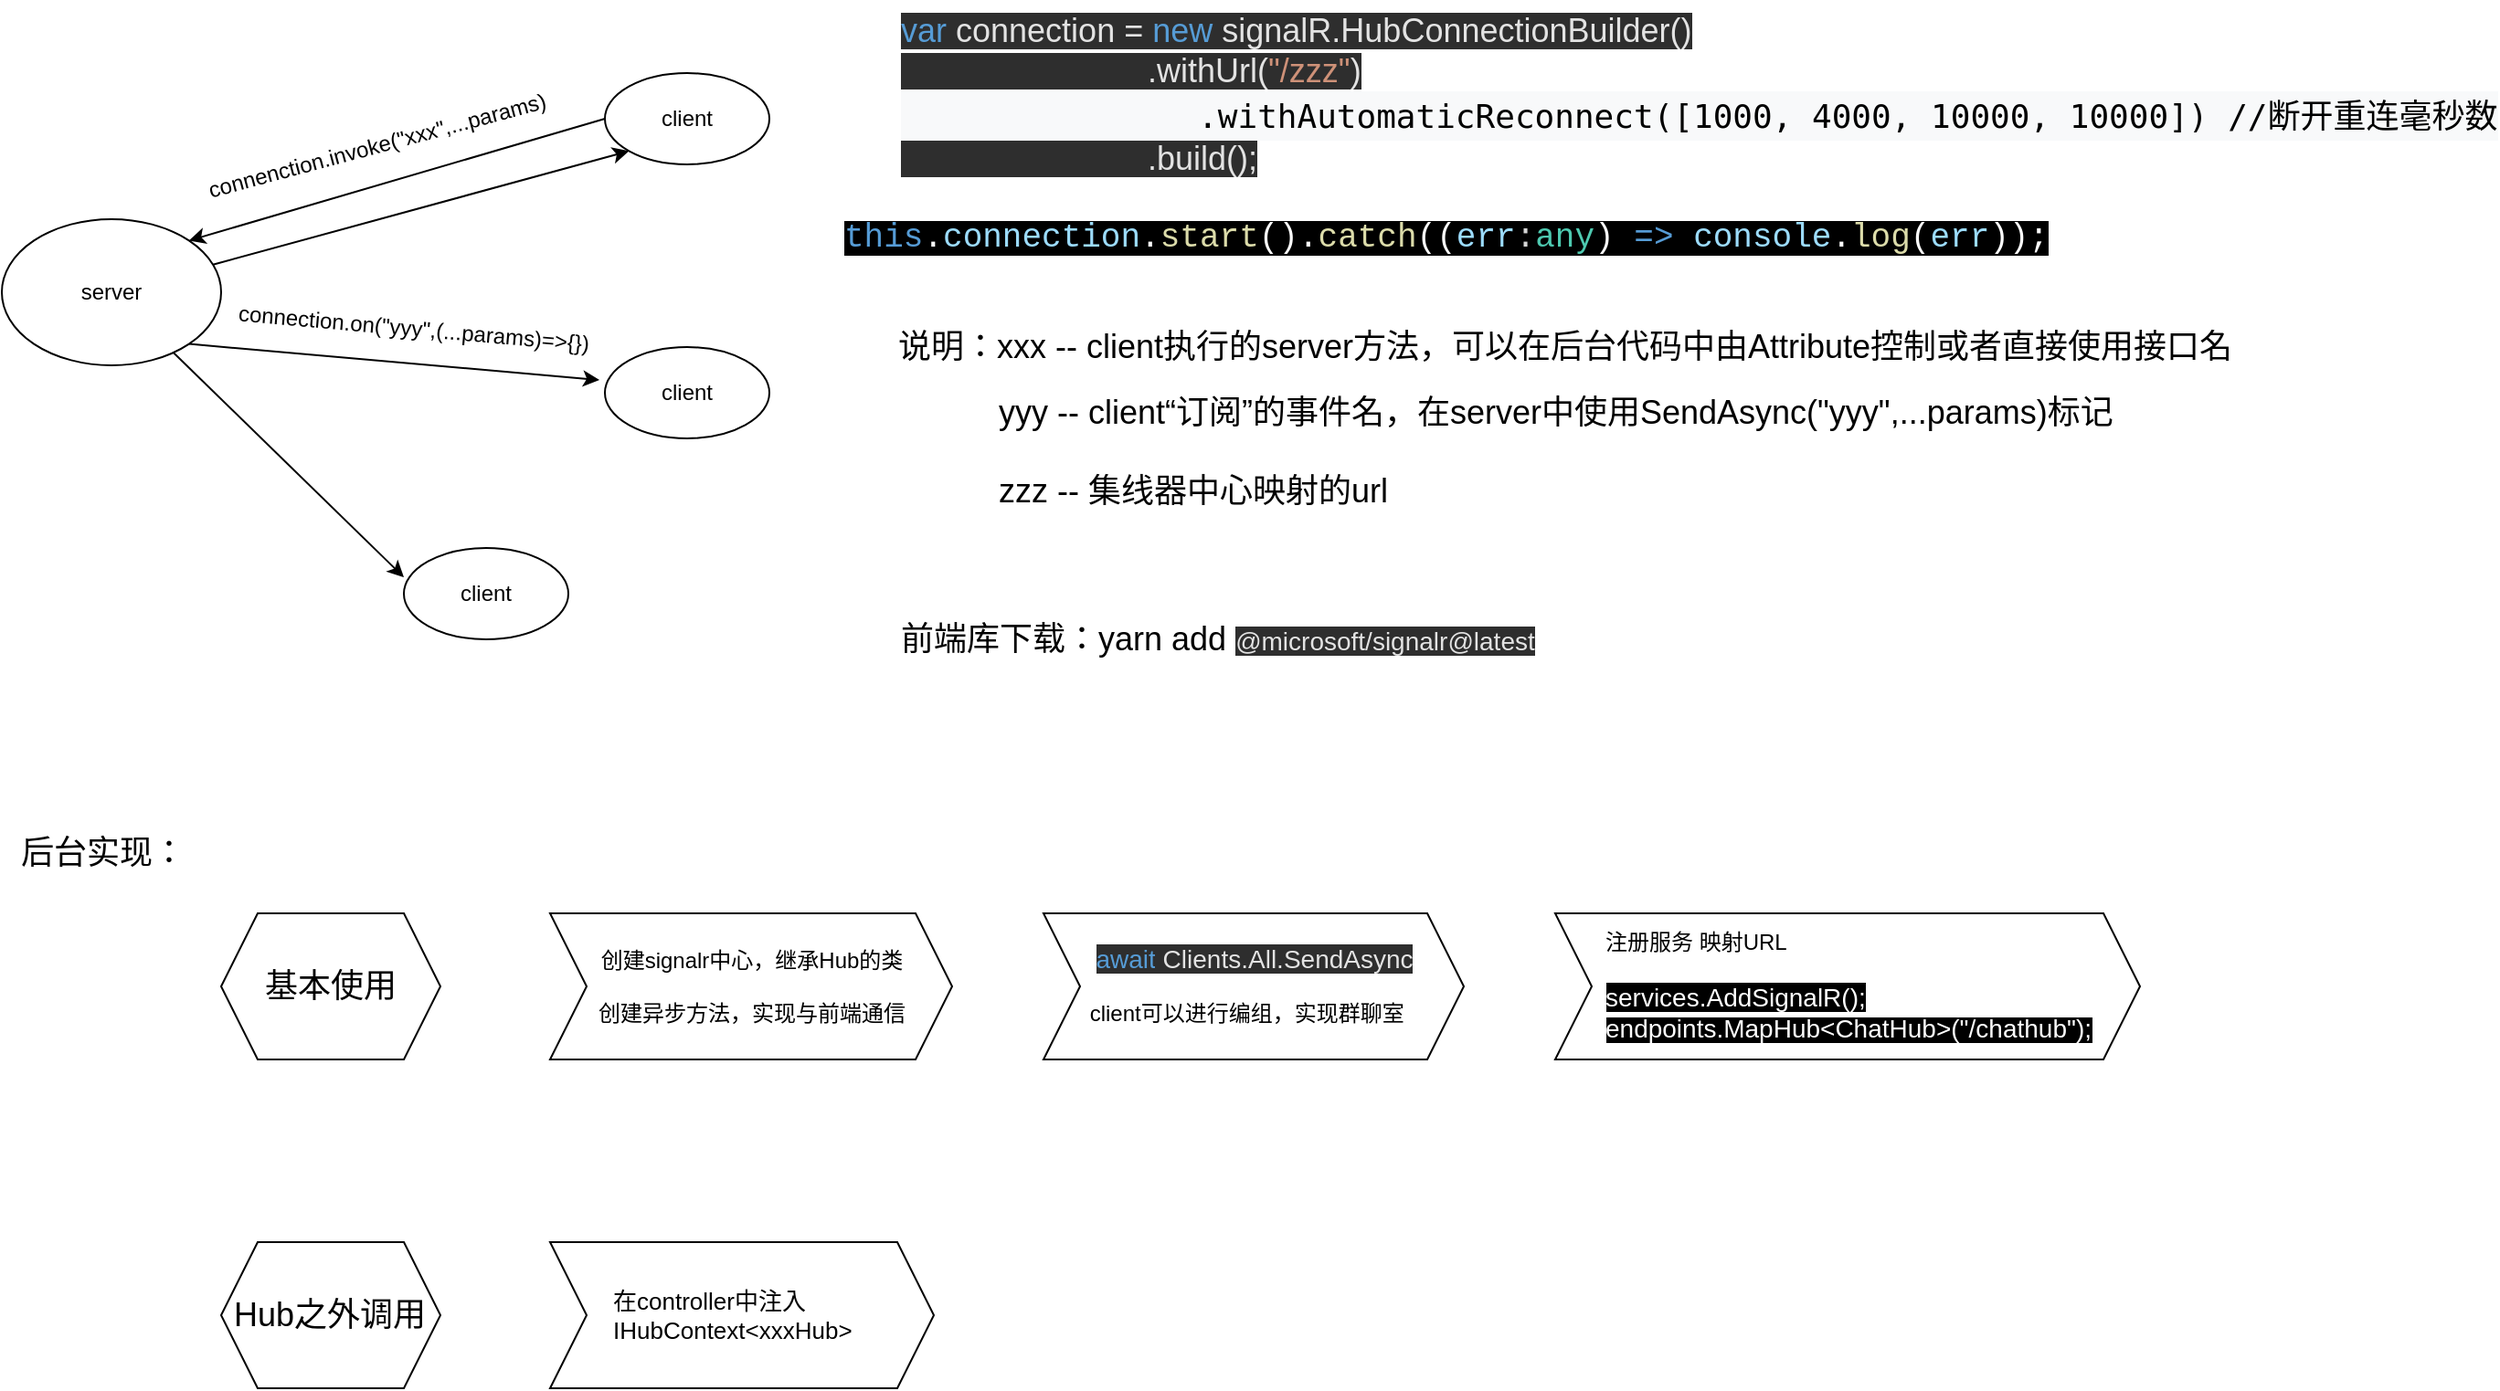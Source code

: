 <mxfile version="13.8.1" type="github">
  <diagram id="TbpkexjcAVL80_8N_Dm1" name="Page-1">
    <mxGraphModel dx="1422" dy="762" grid="1" gridSize="10" guides="1" tooltips="1" connect="1" arrows="1" fold="1" page="1" pageScale="1" pageWidth="1169" pageHeight="1654" math="0" shadow="0">
      <root>
        <mxCell id="0" />
        <mxCell id="1" parent="0" />
        <mxCell id="pYFvETeUIYBAYWiSYTl8-10" style="edgeStyle=none;rounded=0;orthogonalLoop=1;jettySize=auto;html=1;entryX=0;entryY=1;entryDx=0;entryDy=0;" edge="1" parent="1" source="pYFvETeUIYBAYWiSYTl8-1" target="pYFvETeUIYBAYWiSYTl8-2">
          <mxGeometry relative="1" as="geometry" />
        </mxCell>
        <mxCell id="pYFvETeUIYBAYWiSYTl8-11" style="edgeStyle=none;rounded=0;orthogonalLoop=1;jettySize=auto;html=1;exitX=1;exitY=1;exitDx=0;exitDy=0;entryX=-0.033;entryY=0.36;entryDx=0;entryDy=0;entryPerimeter=0;" edge="1" parent="1" source="pYFvETeUIYBAYWiSYTl8-1" target="pYFvETeUIYBAYWiSYTl8-3">
          <mxGeometry relative="1" as="geometry" />
        </mxCell>
        <mxCell id="pYFvETeUIYBAYWiSYTl8-12" style="edgeStyle=none;rounded=0;orthogonalLoop=1;jettySize=auto;html=1;entryX=0;entryY=0.32;entryDx=0;entryDy=0;entryPerimeter=0;" edge="1" parent="1" source="pYFvETeUIYBAYWiSYTl8-1" target="pYFvETeUIYBAYWiSYTl8-4">
          <mxGeometry relative="1" as="geometry" />
        </mxCell>
        <mxCell id="pYFvETeUIYBAYWiSYTl8-1" value="server" style="ellipse;whiteSpace=wrap;html=1;" vertex="1" parent="1">
          <mxGeometry x="610" y="470" width="120" height="80" as="geometry" />
        </mxCell>
        <mxCell id="pYFvETeUIYBAYWiSYTl8-9" style="edgeStyle=none;rounded=0;orthogonalLoop=1;jettySize=auto;html=1;entryX=1;entryY=0;entryDx=0;entryDy=0;exitX=0;exitY=0.5;exitDx=0;exitDy=0;" edge="1" parent="1" source="pYFvETeUIYBAYWiSYTl8-2" target="pYFvETeUIYBAYWiSYTl8-1">
          <mxGeometry relative="1" as="geometry" />
        </mxCell>
        <mxCell id="pYFvETeUIYBAYWiSYTl8-2" value="client" style="ellipse;whiteSpace=wrap;html=1;" vertex="1" parent="1">
          <mxGeometry x="940" y="390" width="90" height="50" as="geometry" />
        </mxCell>
        <mxCell id="pYFvETeUIYBAYWiSYTl8-3" value="client" style="ellipse;whiteSpace=wrap;html=1;" vertex="1" parent="1">
          <mxGeometry x="940" y="540" width="90" height="50" as="geometry" />
        </mxCell>
        <mxCell id="pYFvETeUIYBAYWiSYTl8-4" value="client" style="ellipse;whiteSpace=wrap;html=1;" vertex="1" parent="1">
          <mxGeometry x="830" y="650" width="90" height="50" as="geometry" />
        </mxCell>
        <mxCell id="pYFvETeUIYBAYWiSYTl8-14" value="connenction.invoke(&quot;xxx&quot;,...params)" style="text;html=1;align=center;verticalAlign=middle;resizable=0;points=[];autosize=1;rotation=-15;" vertex="1" parent="1">
          <mxGeometry x="710" y="420" width="210" height="20" as="geometry" />
        </mxCell>
        <mxCell id="pYFvETeUIYBAYWiSYTl8-15" value="&lt;font style=&quot;font-size: 18px&quot;&gt;&lt;span class=&quot;hljs-keyword&quot; style=&quot;box-sizing: inherit ; outline-color: inherit ; color: rgb(86 , 156 , 214) ; font-style: normal ; font-weight: 400 ; letter-spacing: normal ; text-align: left ; text-indent: 0px ; text-transform: none ; word-spacing: 0px ; background-color: rgb(46 , 46 , 46)&quot;&gt;var&lt;/span&gt;&lt;span style=&quot;color: rgb(227 , 227 , 227) ; font-style: normal ; font-weight: 400 ; letter-spacing: normal ; text-align: left ; text-indent: 0px ; text-transform: none ; word-spacing: 0px ; background-color: rgb(46 , 46 , 46) ; display: inline ; float: none&quot;&gt; connection = &lt;/span&gt;&lt;span class=&quot;hljs-keyword&quot; style=&quot;box-sizing: inherit ; outline-color: inherit ; color: rgb(86 , 156 , 214) ; font-style: normal ; font-weight: 400 ; letter-spacing: normal ; text-align: left ; text-indent: 0px ; text-transform: none ; word-spacing: 0px ; background-color: rgb(46 , 46 , 46)&quot;&gt;new&lt;/span&gt;&lt;span style=&quot;color: rgb(227 , 227 , 227) ; font-style: normal ; font-weight: 400 ; letter-spacing: normal ; text-align: left ; text-indent: 0px ; text-transform: none ; word-spacing: 0px ; background-color: rgb(46 , 46 , 46) ; display: inline ; float: none&quot;&gt; signalR.HubConnectionBuilder()&lt;br&gt;&amp;nbsp; &amp;nbsp; &amp;nbsp; &amp;nbsp; &amp;nbsp; &amp;nbsp; &amp;nbsp; &amp;nbsp; &amp;nbsp; &amp;nbsp; &amp;nbsp; &amp;nbsp; &amp;nbsp; &amp;nbsp;.withUrl(&lt;/span&gt;&lt;span class=&quot;hljs-string&quot; style=&quot;box-sizing: inherit ; outline-color: inherit ; color: rgb(206 , 145 , 120) ; font-style: normal ; font-weight: 400 ; letter-spacing: normal ; text-align: left ; text-indent: 0px ; text-transform: none ; word-spacing: 0px ; background-color: rgb(46 , 46 , 46)&quot;&gt;&quot;/zzz&quot;&lt;/span&gt;&lt;span style=&quot;color: rgb(227 , 227 , 227) ; font-style: normal ; font-weight: 400 ; letter-spacing: normal ; text-align: left ; text-indent: 0px ; text-transform: none ; word-spacing: 0px ; background-color: rgb(46 , 46 , 46) ; display: inline ; float: none&quot;&gt;)&lt;br&gt;&lt;pre style=&quot;color: rgb(0 , 0 , 0) ; background-color: rgb(248 , 249 , 250) ; margin-top: 0px ; margin-bottom: 0px ; padding: 0px ; overflow-wrap: break-word&quot;&gt;&lt;span style=&quot;margin: 0px ; padding: 0px ; line-height: 1.5&quot;&gt;               .withAutomaticReconnect([&lt;/span&gt;1000, 4000, 10000, 10000&lt;span style=&quot;margin: 0px ; padding: 0px ; line-height: 1.5&quot;&gt;]) //断开重连毫秒数&lt;/span&gt;&lt;/pre&gt;&amp;nbsp; &amp;nbsp; &amp;nbsp; &amp;nbsp; &amp;nbsp; &amp;nbsp; &amp;nbsp; &amp;nbsp; &amp;nbsp; &amp;nbsp; &amp;nbsp; &amp;nbsp; &amp;nbsp; &amp;nbsp;.build();&lt;/span&gt;&lt;/font&gt;" style="text;whiteSpace=wrap;html=1;" vertex="1" parent="1">
          <mxGeometry x="1100" y="350" width="760" height="100" as="geometry" />
        </mxCell>
        <mxCell id="pYFvETeUIYBAYWiSYTl8-18" value="connection.on(&quot;yyy&quot;,(...params)=&amp;gt;{})" style="text;html=1;align=center;verticalAlign=middle;resizable=0;points=[];autosize=1;rotation=5;" vertex="1" parent="1">
          <mxGeometry x="730" y="520" width="210" height="20" as="geometry" />
        </mxCell>
        <mxCell id="pYFvETeUIYBAYWiSYTl8-19" value="&lt;font&gt;&lt;span style=&quot;font-size: 18px&quot;&gt;说明：xxx -- client执行的server方法，可以在后台代码中由Attribute控制或者直接使用接口名&lt;/span&gt;&lt;br&gt;&lt;br&gt;&lt;div style=&quot;text-align: left&quot;&gt;&lt;span style=&quot;font-size: 18px&quot;&gt;&amp;nbsp; &amp;nbsp; &amp;nbsp; &amp;nbsp; &amp;nbsp; &amp;nbsp;yyy -- client“订阅”的事件名，在server中使用SendAsync(&quot;yyy&quot;,...params)标记&lt;/span&gt;&lt;/div&gt;&lt;div style=&quot;text-align: left&quot;&gt;&lt;span style=&quot;font-size: 18px&quot;&gt;&amp;nbsp; &amp;nbsp; &amp;nbsp;&lt;/span&gt;&lt;/div&gt;&lt;div style=&quot;text-align: left&quot;&gt;&lt;span style=&quot;font-size: 18px&quot;&gt;&amp;nbsp; &amp;nbsp; &amp;nbsp; &amp;nbsp; &amp;nbsp; &amp;nbsp;zzz -- 集线器中心映射的url&lt;/span&gt;&lt;/div&gt;&lt;/font&gt;" style="text;html=1;align=center;verticalAlign=middle;resizable=0;points=[];autosize=1;" vertex="1" parent="1">
          <mxGeometry x="1090" y="540" width="750" height="80" as="geometry" />
        </mxCell>
        <mxCell id="pYFvETeUIYBAYWiSYTl8-20" value="&lt;font style=&quot;font-size: 18px&quot;&gt;前端库下载：yarn add&amp;nbsp;&lt;/font&gt;&lt;span style=&quot;color: rgb(227 , 227 , 227) ; font-family: , &amp;#34;consolas&amp;#34; , &amp;#34;liberation mono&amp;#34; , &amp;#34;menlo&amp;#34; , &amp;#34;courier&amp;#34; , monospace ; font-size: 14px ; background-color: rgb(46 , 46 , 46)&quot;&gt;@microsoft/signalr@latest&lt;/span&gt;" style="text;html=1;align=left;verticalAlign=middle;resizable=0;points=[];autosize=1;" vertex="1" parent="1">
          <mxGeometry x="1100" y="690" width="360" height="20" as="geometry" />
        </mxCell>
        <mxCell id="pYFvETeUIYBAYWiSYTl8-21" value="&lt;font style=&quot;font-size: 18px&quot;&gt;后台实现：&lt;/font&gt;" style="text;html=1;align=center;verticalAlign=middle;resizable=0;points=[];autosize=1;" vertex="1" parent="1">
          <mxGeometry x="610" y="807" width="110" height="20" as="geometry" />
        </mxCell>
        <mxCell id="pYFvETeUIYBAYWiSYTl8-22" value="&lt;font style=&quot;font-size: 18px&quot;&gt;基本使用&lt;/font&gt;" style="shape=hexagon;perimeter=hexagonPerimeter2;whiteSpace=wrap;html=1;fixedSize=1;" vertex="1" parent="1">
          <mxGeometry x="730" y="850" width="120" height="80" as="geometry" />
        </mxCell>
        <mxCell id="pYFvETeUIYBAYWiSYTl8-24" value="&amp;nbsp; &amp;nbsp; &amp;nbsp; &amp;nbsp; &amp;nbsp; &amp;nbsp; &amp;nbsp;" style="shape=step;perimeter=stepPerimeter;whiteSpace=wrap;html=1;fixedSize=1;align=left;" vertex="1" parent="1">
          <mxGeometry x="910" y="850" width="220" height="80" as="geometry" />
        </mxCell>
        <mxCell id="pYFvETeUIYBAYWiSYTl8-26" value="创建signalr中心，继承Hub的类&lt;br&gt;&lt;br&gt;创建异步方法，实现与前端通信" style="text;html=1;align=center;verticalAlign=middle;resizable=0;points=[];autosize=1;" vertex="1" parent="1">
          <mxGeometry x="930" y="865" width="180" height="50" as="geometry" />
        </mxCell>
        <mxCell id="pYFvETeUIYBAYWiSYTl8-27" value="&lt;br&gt;&amp;nbsp; &amp;nbsp; &amp;nbsp; &amp;nbsp;&amp;nbsp;&lt;br&gt;&amp;nbsp; &amp;nbsp; &amp;nbsp; &amp;nbsp;client可以进行编组，实现群聊室" style="shape=step;perimeter=stepPerimeter;whiteSpace=wrap;html=1;fixedSize=1;align=left;" vertex="1" parent="1">
          <mxGeometry x="1180" y="850" width="230" height="80" as="geometry" />
        </mxCell>
        <mxCell id="pYFvETeUIYBAYWiSYTl8-29" value="&lt;span style=&quot;color: rgb(227 , 227 , 227) ; font-family: , &amp;#34;consolas&amp;#34; , &amp;#34;liberation mono&amp;#34; , &amp;#34;menlo&amp;#34; , &amp;#34;courier&amp;#34; , monospace ; font-size: 14px ; text-align: left ; background-color: rgb(46 , 46 , 46)&quot;&gt; &lt;/span&gt;&lt;span class=&quot;hljs-keyword&quot; style=&quot;box-sizing: inherit ; outline-color: inherit ; color: rgb(86 , 156 , 214) ; font-family: , &amp;#34;consolas&amp;#34; , &amp;#34;liberation mono&amp;#34; , &amp;#34;menlo&amp;#34; , &amp;#34;courier&amp;#34; , monospace ; font-size: 14px ; text-align: left ; background-color: rgb(46 , 46 , 46)&quot;&gt;await&lt;/span&gt;&lt;span style=&quot;color: rgb(227 , 227 , 227) ; font-family: , &amp;#34;consolas&amp;#34; , &amp;#34;liberation mono&amp;#34; , &amp;#34;menlo&amp;#34; , &amp;#34;courier&amp;#34; , monospace ; font-size: 14px ; text-align: left ; background-color: rgb(46 , 46 , 46)&quot;&gt; Clients.All.SendAsync&lt;/span&gt;" style="text;html=1;align=center;verticalAlign=middle;resizable=0;points=[];autosize=1;" vertex="1" parent="1">
          <mxGeometry x="1200" y="865" width="190" height="20" as="geometry" />
        </mxCell>
        <mxCell id="pYFvETeUIYBAYWiSYTl8-30" value="" style="shape=step;perimeter=stepPerimeter;whiteSpace=wrap;html=1;fixedSize=1;align=left;" vertex="1" parent="1">
          <mxGeometry x="1460" y="850" width="320" height="80" as="geometry" />
        </mxCell>
        <mxCell id="pYFvETeUIYBAYWiSYTl8-31" value="&lt;div style=&quot;text-align: left&quot;&gt;&lt;span style=&quot;background-color: rgb(255 , 255 , 255)&quot;&gt;注册服务 映射URL&lt;/span&gt;&lt;/div&gt;&lt;div style=&quot;text-align: left&quot;&gt;&lt;span style=&quot;background-color: rgb(255 , 255 , 255)&quot;&gt;&lt;br&gt;&lt;/span&gt;&lt;/div&gt;&lt;div style=&quot;text-align: left&quot;&gt;&lt;span style=&quot;font-size: 14px ; background-color: rgb(0 , 0 , 0)&quot;&gt;&lt;font color=&quot;#ffffff&quot;&gt;services.AddSignalR();&lt;/font&gt;&lt;/span&gt;&lt;/div&gt;&lt;font color=&quot;#ffffff&quot; style=&quot;background-color: rgb(0 , 0 , 0)&quot;&gt;&lt;span style=&quot;font-size: 14px ; text-align: left&quot;&gt;endpoints.MapHub&amp;lt;ChatHub&amp;gt;(&lt;/span&gt;&lt;span class=&quot;hljs-string&quot; style=&quot;box-sizing: inherit ; outline-color: inherit ; font-size: 14px ; text-align: left&quot;&gt;&quot;/chathub&quot;&lt;/span&gt;&lt;span style=&quot;font-size: 14px ; text-align: left&quot;&gt;);&lt;/span&gt;&lt;/font&gt;" style="text;html=1;align=center;verticalAlign=middle;resizable=0;points=[];autosize=1;" vertex="1" parent="1">
          <mxGeometry x="1480" y="860" width="280" height="60" as="geometry" />
        </mxCell>
        <mxCell id="pYFvETeUIYBAYWiSYTl8-32" value="&lt;div style=&quot;color: rgb(255 , 255 , 255) ; background-color: rgb(0 , 0 , 0) ; font-family: &amp;#34;consolas&amp;#34; , &amp;#34;courier new&amp;#34; , monospace ; font-size: 18px ; line-height: 19px&quot;&gt;&lt;span style=&quot;color: #569cd6&quot;&gt;this&lt;/span&gt;.&lt;span style=&quot;color: #9cdcfe&quot;&gt;connection&lt;/span&gt;.&lt;span style=&quot;color: #dcdcaa&quot;&gt;start&lt;/span&gt;().&lt;span style=&quot;color: #dcdcaa&quot;&gt;catch&lt;/span&gt;((&lt;span style=&quot;color: #9cdcfe&quot;&gt;err&lt;/span&gt;&lt;span style=&quot;color: #d4d4d4&quot;&gt;:&lt;/span&gt;&lt;span style=&quot;color: #4ec9b0&quot;&gt;any&lt;/span&gt;)&amp;nbsp;&lt;span style=&quot;color: #569cd6&quot;&gt;=&amp;gt;&lt;/span&gt;&amp;nbsp;&lt;span style=&quot;color: #9cdcfe&quot;&gt;console&lt;/span&gt;.&lt;span style=&quot;color: #dcdcaa&quot;&gt;log&lt;/span&gt;(&lt;span style=&quot;color: #9cdcfe&quot;&gt;err&lt;/span&gt;));&lt;/div&gt;" style="text;html=1;align=center;verticalAlign=middle;resizable=0;points=[];autosize=1;" vertex="1" parent="1">
          <mxGeometry x="1090" y="470" width="620" height="20" as="geometry" />
        </mxCell>
        <mxCell id="pYFvETeUIYBAYWiSYTl8-33" value="&lt;pre style=&quot;margin-top: 0px ; margin-bottom: 0px ; padding: 0px ; overflow-wrap: break-word ; text-align: left ; font-size: 18px&quot;&gt;&lt;br&gt;&lt;/pre&gt;" style="text;html=1;align=center;verticalAlign=middle;resizable=0;points=[];autosize=1;" vertex="1" parent="1">
          <mxGeometry x="1380" y="395" width="20" height="20" as="geometry" />
        </mxCell>
        <mxCell id="pYFvETeUIYBAYWiSYTl8-34" value="&lt;font style=&quot;font-size: 18px&quot;&gt;&amp;nbsp;Hub之外调用&lt;/font&gt;" style="shape=hexagon;perimeter=hexagonPerimeter2;whiteSpace=wrap;html=1;fixedSize=1;align=left;" vertex="1" parent="1">
          <mxGeometry x="730" y="1030" width="120" height="80" as="geometry" />
        </mxCell>
        <mxCell id="pYFvETeUIYBAYWiSYTl8-35" value="&lt;font style=&quot;font-size: 13px&quot;&gt;&amp;nbsp; &amp;nbsp; &amp;nbsp; &amp;nbsp; &amp;nbsp;在controller中注入&amp;nbsp; &amp;nbsp; &amp;nbsp; &amp;nbsp; &amp;nbsp; &amp;nbsp; &amp;nbsp; &amp;nbsp; &amp;nbsp; &amp;nbsp; &amp;nbsp; &amp;nbsp; &amp;nbsp; &amp;nbsp; &amp;nbsp;IHubContext&amp;lt;xxxHub&amp;gt;&lt;/font&gt;" style="shape=step;perimeter=stepPerimeter;whiteSpace=wrap;html=1;fixedSize=1;align=left;" vertex="1" parent="1">
          <mxGeometry x="910" y="1030" width="210" height="80" as="geometry" />
        </mxCell>
      </root>
    </mxGraphModel>
  </diagram>
</mxfile>
